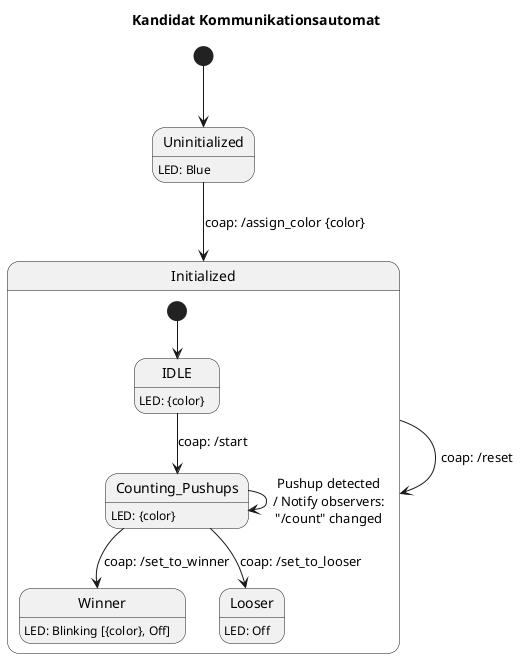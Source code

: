 @startuml Kommunikation
title Kandidat Kommunikationsautomat
[*] --> Uninitialized
Uninitialized : LED: Blue
Uninitialized--> Initialized: coap: /assign_color {color}
state Initialized {
    IDLE : LED: {color}
    Counting_Pushups: LED: {color}
    Winner: LED: Blinking [{color}, Off]
    Looser: LED: Off

    [*] --> IDLE
    IDLE --> Counting_Pushups: coap: /start
    Counting_Pushups --> Counting_Pushups: Pushup detected\n/ Notify observers:\n"/count" changed
    Counting_Pushups --> Winner: coap: /set_to_winner
    Counting_Pushups --> Looser: coap: /set_to_looser
}
Initialized --> Initialized: coap: /reset
@enduml
